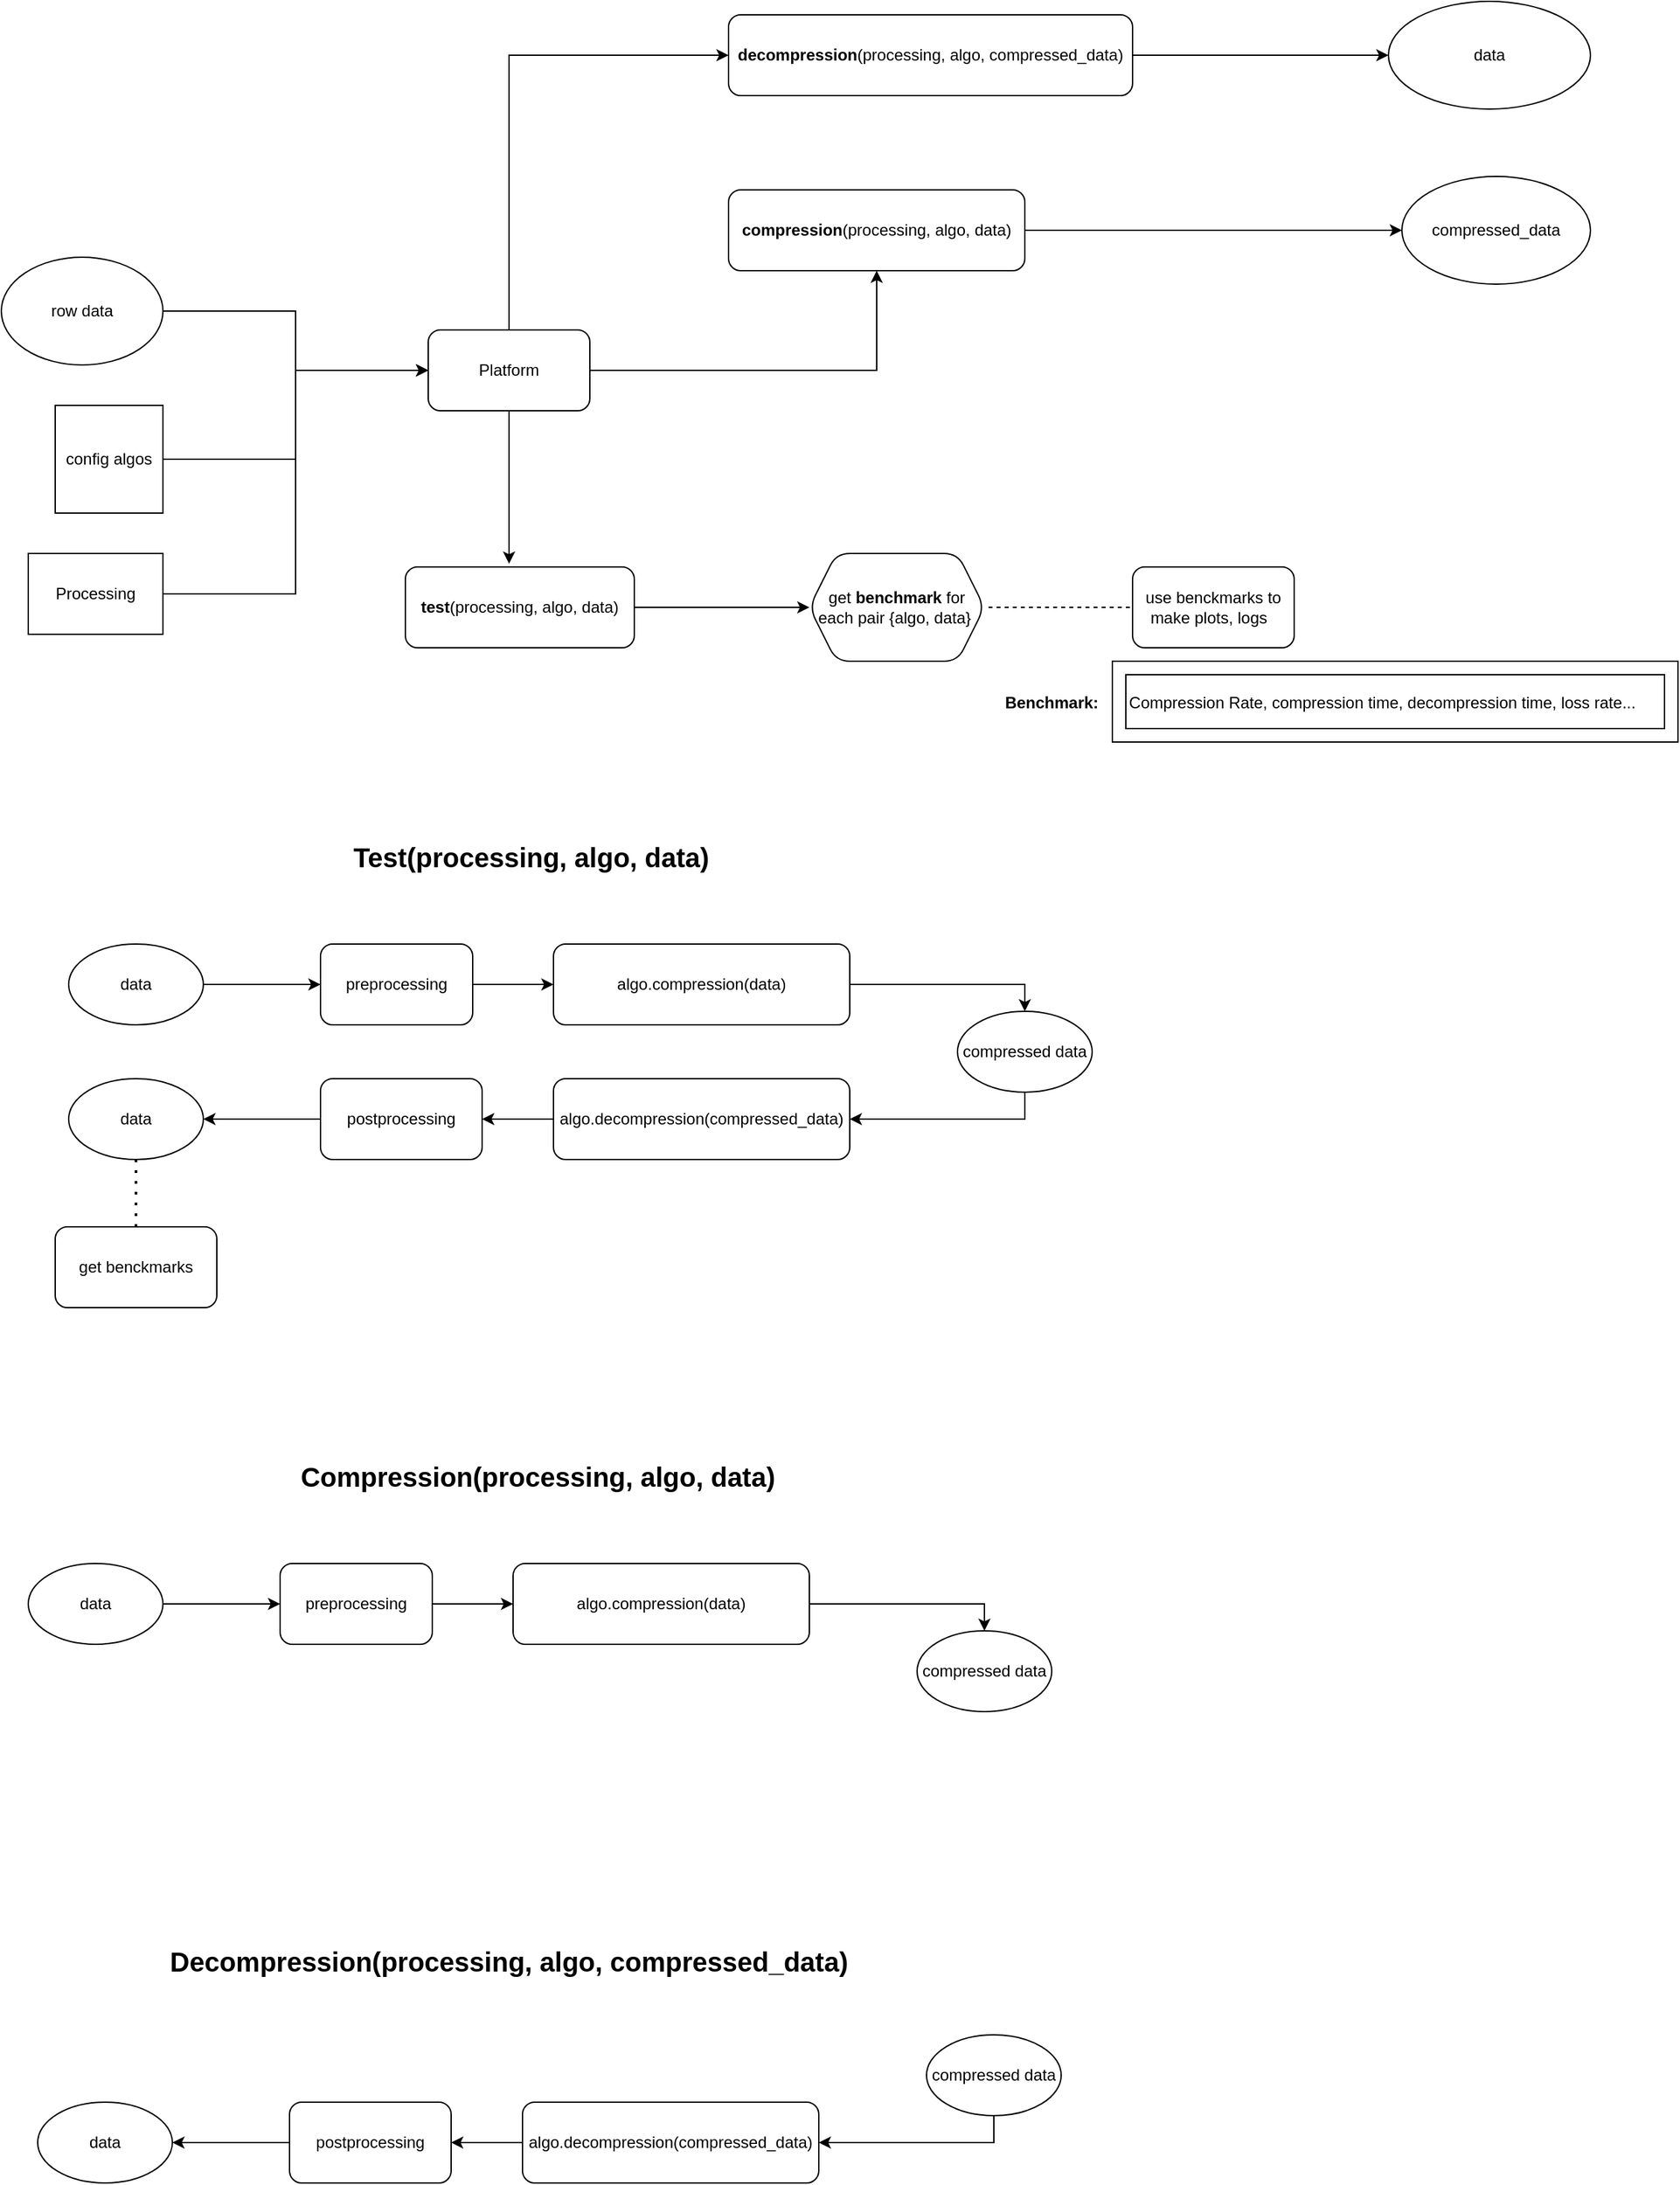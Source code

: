 <mxfile version="21.5.2" type="github">
  <diagram id="UDz6CcKp5vvzcTjrNr50" name="Page-1">
    <mxGraphModel dx="1105" dy="1738" grid="1" gridSize="10" guides="1" tooltips="1" connect="1" arrows="1" fold="1" page="1" pageScale="1" pageWidth="827" pageHeight="1169" math="0" shadow="0">
      <root>
        <mxCell id="0" />
        <mxCell id="1" parent="0" />
        <mxCell id="F3K8eyjBg7AJ-sS8ZIL0-3" style="edgeStyle=orthogonalEdgeStyle;rounded=0;orthogonalLoop=1;jettySize=auto;html=1;exitX=0.5;exitY=1;exitDx=0;exitDy=0;entryX=0.453;entryY=-0.04;entryDx=0;entryDy=0;entryPerimeter=0;" parent="1" source="F3K8eyjBg7AJ-sS8ZIL0-1" target="ZPh97H9B8s04hcJ3Fn8W-2" edge="1">
          <mxGeometry relative="1" as="geometry">
            <mxPoint x="417" y="230.0" as="targetPoint" />
          </mxGeometry>
        </mxCell>
        <mxCell id="hTVvLyft6rMGYpKhxL-7-19" value="" style="edgeStyle=orthogonalEdgeStyle;rounded=0;orthogonalLoop=1;jettySize=auto;html=1;" edge="1" parent="1" source="F3K8eyjBg7AJ-sS8ZIL0-1" target="hTVvLyft6rMGYpKhxL-7-18">
          <mxGeometry relative="1" as="geometry" />
        </mxCell>
        <mxCell id="hTVvLyft6rMGYpKhxL-7-21" style="edgeStyle=orthogonalEdgeStyle;rounded=0;orthogonalLoop=1;jettySize=auto;html=1;exitX=0.5;exitY=0;exitDx=0;exitDy=0;entryX=0;entryY=0.5;entryDx=0;entryDy=0;" edge="1" parent="1" source="F3K8eyjBg7AJ-sS8ZIL0-1" target="hTVvLyft6rMGYpKhxL-7-20">
          <mxGeometry relative="1" as="geometry" />
        </mxCell>
        <mxCell id="F3K8eyjBg7AJ-sS8ZIL0-1" value="Platform" style="rounded=1;whiteSpace=wrap;html=1;" parent="1" vertex="1">
          <mxGeometry x="357" y="64" width="120" height="60" as="geometry" />
        </mxCell>
        <mxCell id="ZPh97H9B8s04hcJ3Fn8W-10" value="" style="edgeStyle=orthogonalEdgeStyle;rounded=0;orthogonalLoop=1;jettySize=auto;html=1;" parent="1" source="ZPh97H9B8s04hcJ3Fn8W-2" target="ZPh97H9B8s04hcJ3Fn8W-9" edge="1">
          <mxGeometry relative="1" as="geometry" />
        </mxCell>
        <mxCell id="ZPh97H9B8s04hcJ3Fn8W-2" value="&lt;b&gt;test&lt;/b&gt;(processing, algo, data)" style="whiteSpace=wrap;html=1;rounded=1;" parent="1" vertex="1">
          <mxGeometry x="340" y="240" width="170" height="60" as="geometry" />
        </mxCell>
        <mxCell id="ZPh97H9B8s04hcJ3Fn8W-7" style="edgeStyle=orthogonalEdgeStyle;rounded=0;orthogonalLoop=1;jettySize=auto;html=1;exitX=1;exitY=0.5;exitDx=0;exitDy=0;" parent="1" source="ZPh97H9B8s04hcJ3Fn8W-4" target="F3K8eyjBg7AJ-sS8ZIL0-1" edge="1">
          <mxGeometry relative="1" as="geometry" />
        </mxCell>
        <mxCell id="ZPh97H9B8s04hcJ3Fn8W-4" value="row data" style="ellipse;whiteSpace=wrap;html=1;" parent="1" vertex="1">
          <mxGeometry x="40" y="10" width="120" height="80" as="geometry" />
        </mxCell>
        <mxCell id="ZPh97H9B8s04hcJ3Fn8W-6" style="edgeStyle=orthogonalEdgeStyle;rounded=0;orthogonalLoop=1;jettySize=auto;html=1;exitX=1;exitY=0.5;exitDx=0;exitDy=0;entryX=0;entryY=0.5;entryDx=0;entryDy=0;" parent="1" source="ZPh97H9B8s04hcJ3Fn8W-5" target="F3K8eyjBg7AJ-sS8ZIL0-1" edge="1">
          <mxGeometry relative="1" as="geometry" />
        </mxCell>
        <mxCell id="ZPh97H9B8s04hcJ3Fn8W-5" value="config algos" style="whiteSpace=wrap;html=1;aspect=fixed;" parent="1" vertex="1">
          <mxGeometry x="80" y="120" width="80" height="80" as="geometry" />
        </mxCell>
        <mxCell id="ZPh97H9B8s04hcJ3Fn8W-9" value="get &lt;b&gt;benchmark&amp;nbsp;&lt;/b&gt;for each pair {algo, data}&amp;nbsp;" style="shape=hexagon;perimeter=hexagonPerimeter2;whiteSpace=wrap;html=1;fixedSize=1;rounded=1;" parent="1" vertex="1">
          <mxGeometry x="640" y="230" width="130" height="80" as="geometry" />
        </mxCell>
        <mxCell id="ZPh97H9B8s04hcJ3Fn8W-11" value="&lt;b&gt;Benchmark:&lt;/b&gt;" style="text;html=1;strokeColor=none;fillColor=none;align=center;verticalAlign=middle;whiteSpace=wrap;rounded=0;" parent="1" vertex="1">
          <mxGeometry x="770" y="326" width="100" height="30" as="geometry" />
        </mxCell>
        <mxCell id="ZPh97H9B8s04hcJ3Fn8W-12" value="" style="verticalLabelPosition=bottom;verticalAlign=top;html=1;shape=mxgraph.basic.frame;dx=10;" parent="1" vertex="1">
          <mxGeometry x="865" y="310" width="420" height="60" as="geometry" />
        </mxCell>
        <mxCell id="ZPh97H9B8s04hcJ3Fn8W-13" value="&amp;nbsp; &amp;nbsp;Compression Rate, compression time, decompression time, loss rate..." style="text;html=1;align=center;verticalAlign=middle;resizable=0;points=[];autosize=1;strokeColor=none;fillColor=none;" parent="1" vertex="1">
          <mxGeometry x="855" y="326" width="410" height="30" as="geometry" />
        </mxCell>
        <mxCell id="ZPh97H9B8s04hcJ3Fn8W-14" value="" style="endArrow=none;dashed=1;html=1;rounded=0;entryX=1;entryY=0.5;entryDx=0;entryDy=0;" parent="1" target="ZPh97H9B8s04hcJ3Fn8W-9" edge="1">
          <mxGeometry width="50" height="50" relative="1" as="geometry">
            <mxPoint x="890" y="270" as="sourcePoint" />
            <mxPoint x="740" y="260" as="targetPoint" />
          </mxGeometry>
        </mxCell>
        <mxCell id="ZPh97H9B8s04hcJ3Fn8W-16" value="use benckmarks to make plots, logs&amp;nbsp;&amp;nbsp;" style="rounded=1;whiteSpace=wrap;html=1;" parent="1" vertex="1">
          <mxGeometry x="880" y="240" width="120" height="60" as="geometry" />
        </mxCell>
        <mxCell id="ZPh97H9B8s04hcJ3Fn8W-21" value="" style="edgeStyle=orthogonalEdgeStyle;rounded=0;orthogonalLoop=1;jettySize=auto;html=1;entryX=0.5;entryY=0;entryDx=0;entryDy=0;" parent="1" source="ZPh97H9B8s04hcJ3Fn8W-19" target="hTVvLyft6rMGYpKhxL-7-10" edge="1">
          <mxGeometry relative="1" as="geometry">
            <mxPoint x="820" y="570.0" as="targetPoint" />
          </mxGeometry>
        </mxCell>
        <mxCell id="ZPh97H9B8s04hcJ3Fn8W-19" value="algo.compression(data)" style="rounded=1;whiteSpace=wrap;html=1;" parent="1" vertex="1">
          <mxGeometry x="450" y="520" width="220" height="60" as="geometry" />
        </mxCell>
        <mxCell id="hTVvLyft6rMGYpKhxL-7-7" value="" style="edgeStyle=orthogonalEdgeStyle;rounded=0;orthogonalLoop=1;jettySize=auto;html=1;" edge="1" parent="1" source="ZPh97H9B8s04hcJ3Fn8W-22" target="hTVvLyft6rMGYpKhxL-7-5">
          <mxGeometry relative="1" as="geometry" />
        </mxCell>
        <mxCell id="ZPh97H9B8s04hcJ3Fn8W-22" value="algo.decompression(compressed_data)" style="whiteSpace=wrap;html=1;rounded=1;" parent="1" vertex="1">
          <mxGeometry x="450" y="620" width="220" height="60" as="geometry" />
        </mxCell>
        <mxCell id="hTVvLyft6rMGYpKhxL-7-4" value="" style="edgeStyle=orthogonalEdgeStyle;rounded=0;orthogonalLoop=1;jettySize=auto;html=1;" edge="1" parent="1" source="hTVvLyft6rMGYpKhxL-7-1" target="hTVvLyft6rMGYpKhxL-7-2">
          <mxGeometry relative="1" as="geometry" />
        </mxCell>
        <mxCell id="hTVvLyft6rMGYpKhxL-7-1" value="data" style="ellipse;whiteSpace=wrap;html=1;" vertex="1" parent="1">
          <mxGeometry x="90" y="520" width="100" height="60" as="geometry" />
        </mxCell>
        <mxCell id="hTVvLyft6rMGYpKhxL-7-3" value="" style="edgeStyle=orthogonalEdgeStyle;rounded=0;orthogonalLoop=1;jettySize=auto;html=1;" edge="1" parent="1" source="hTVvLyft6rMGYpKhxL-7-2" target="ZPh97H9B8s04hcJ3Fn8W-19">
          <mxGeometry relative="1" as="geometry" />
        </mxCell>
        <mxCell id="hTVvLyft6rMGYpKhxL-7-2" value="preprocessing" style="rounded=1;whiteSpace=wrap;html=1;" vertex="1" parent="1">
          <mxGeometry x="277" y="520" width="113" height="60" as="geometry" />
        </mxCell>
        <mxCell id="hTVvLyft6rMGYpKhxL-7-6" value="" style="edgeStyle=orthogonalEdgeStyle;rounded=0;orthogonalLoop=1;jettySize=auto;html=1;" edge="1" parent="1" source="hTVvLyft6rMGYpKhxL-7-5">
          <mxGeometry relative="1" as="geometry">
            <mxPoint x="190" y="650.0" as="targetPoint" />
          </mxGeometry>
        </mxCell>
        <mxCell id="hTVvLyft6rMGYpKhxL-7-5" value="postprocessing" style="rounded=1;whiteSpace=wrap;html=1;" vertex="1" parent="1">
          <mxGeometry x="277" y="620" width="120" height="60" as="geometry" />
        </mxCell>
        <mxCell id="hTVvLyft6rMGYpKhxL-7-9" value="data" style="ellipse;whiteSpace=wrap;html=1;" vertex="1" parent="1">
          <mxGeometry x="90" y="620" width="100" height="60" as="geometry" />
        </mxCell>
        <mxCell id="hTVvLyft6rMGYpKhxL-7-11" style="edgeStyle=orthogonalEdgeStyle;rounded=0;orthogonalLoop=1;jettySize=auto;html=1;exitX=0.5;exitY=1;exitDx=0;exitDy=0;entryX=1;entryY=0.5;entryDx=0;entryDy=0;" edge="1" parent="1" source="hTVvLyft6rMGYpKhxL-7-10" target="ZPh97H9B8s04hcJ3Fn8W-22">
          <mxGeometry relative="1" as="geometry" />
        </mxCell>
        <mxCell id="hTVvLyft6rMGYpKhxL-7-10" value="compressed data" style="ellipse;whiteSpace=wrap;html=1;" vertex="1" parent="1">
          <mxGeometry x="750" y="570" width="100" height="60" as="geometry" />
        </mxCell>
        <mxCell id="hTVvLyft6rMGYpKhxL-7-13" value="&lt;b&gt;&lt;font style=&quot;font-size: 20px;&quot;&gt;Test(processing, algo, data)&lt;/font&gt;&lt;/b&gt;" style="text;html=1;strokeColor=none;fillColor=none;align=center;verticalAlign=middle;whiteSpace=wrap;rounded=0;" vertex="1" parent="1">
          <mxGeometry x="277" y="420" width="313" height="70" as="geometry" />
        </mxCell>
        <mxCell id="hTVvLyft6rMGYpKhxL-7-14" value="" style="endArrow=none;dashed=1;html=1;dashPattern=1 3;strokeWidth=2;rounded=0;entryX=0.5;entryY=1;entryDx=0;entryDy=0;exitX=0.5;exitY=0;exitDx=0;exitDy=0;" edge="1" parent="1" source="hTVvLyft6rMGYpKhxL-7-15" target="hTVvLyft6rMGYpKhxL-7-9">
          <mxGeometry width="50" height="50" relative="1" as="geometry">
            <mxPoint x="140" y="750" as="sourcePoint" />
            <mxPoint x="180" y="700" as="targetPoint" />
          </mxGeometry>
        </mxCell>
        <mxCell id="hTVvLyft6rMGYpKhxL-7-15" value="get benckmarks" style="rounded=1;whiteSpace=wrap;html=1;" vertex="1" parent="1">
          <mxGeometry x="80" y="730" width="120" height="60" as="geometry" />
        </mxCell>
        <mxCell id="hTVvLyft6rMGYpKhxL-7-17" style="edgeStyle=orthogonalEdgeStyle;rounded=0;orthogonalLoop=1;jettySize=auto;html=1;entryX=0;entryY=0.5;entryDx=0;entryDy=0;" edge="1" parent="1" source="hTVvLyft6rMGYpKhxL-7-16" target="F3K8eyjBg7AJ-sS8ZIL0-1">
          <mxGeometry relative="1" as="geometry" />
        </mxCell>
        <mxCell id="hTVvLyft6rMGYpKhxL-7-16" value="Processing" style="rounded=0;whiteSpace=wrap;html=1;" vertex="1" parent="1">
          <mxGeometry x="60" y="230" width="100" height="60" as="geometry" />
        </mxCell>
        <mxCell id="hTVvLyft6rMGYpKhxL-7-48" value="" style="edgeStyle=orthogonalEdgeStyle;rounded=0;orthogonalLoop=1;jettySize=auto;html=1;" edge="1" parent="1" source="hTVvLyft6rMGYpKhxL-7-18" target="hTVvLyft6rMGYpKhxL-7-47">
          <mxGeometry relative="1" as="geometry" />
        </mxCell>
        <mxCell id="hTVvLyft6rMGYpKhxL-7-18" value="&lt;b&gt;compression&lt;/b&gt;(processing, algo, data)" style="rounded=1;whiteSpace=wrap;html=1;" vertex="1" parent="1">
          <mxGeometry x="580" y="-40" width="220" height="60" as="geometry" />
        </mxCell>
        <mxCell id="hTVvLyft6rMGYpKhxL-7-46" value="" style="edgeStyle=orthogonalEdgeStyle;rounded=0;orthogonalLoop=1;jettySize=auto;html=1;" edge="1" parent="1" source="hTVvLyft6rMGYpKhxL-7-20" target="hTVvLyft6rMGYpKhxL-7-45">
          <mxGeometry relative="1" as="geometry" />
        </mxCell>
        <mxCell id="hTVvLyft6rMGYpKhxL-7-20" value="&lt;b style=&quot;border-color: var(--border-color);&quot;&gt;decompression&lt;/b&gt;(processing, algo, compressed_data)" style="rounded=1;whiteSpace=wrap;html=1;" vertex="1" parent="1">
          <mxGeometry x="580" y="-170" width="300" height="60" as="geometry" />
        </mxCell>
        <mxCell id="hTVvLyft6rMGYpKhxL-7-22" value="" style="edgeStyle=orthogonalEdgeStyle;rounded=0;orthogonalLoop=1;jettySize=auto;html=1;entryX=0.5;entryY=0;entryDx=0;entryDy=0;" edge="1" parent="1" source="hTVvLyft6rMGYpKhxL-7-23" target="hTVvLyft6rMGYpKhxL-7-28">
          <mxGeometry relative="1" as="geometry">
            <mxPoint x="790" y="1030" as="targetPoint" />
          </mxGeometry>
        </mxCell>
        <mxCell id="hTVvLyft6rMGYpKhxL-7-23" value="algo.compression(data)" style="rounded=1;whiteSpace=wrap;html=1;" vertex="1" parent="1">
          <mxGeometry x="420" y="980" width="220" height="60" as="geometry" />
        </mxCell>
        <mxCell id="hTVvLyft6rMGYpKhxL-7-24" value="" style="edgeStyle=orthogonalEdgeStyle;rounded=0;orthogonalLoop=1;jettySize=auto;html=1;" edge="1" parent="1" source="hTVvLyft6rMGYpKhxL-7-25" target="hTVvLyft6rMGYpKhxL-7-27">
          <mxGeometry relative="1" as="geometry" />
        </mxCell>
        <mxCell id="hTVvLyft6rMGYpKhxL-7-25" value="data" style="ellipse;whiteSpace=wrap;html=1;" vertex="1" parent="1">
          <mxGeometry x="60" y="980" width="100" height="60" as="geometry" />
        </mxCell>
        <mxCell id="hTVvLyft6rMGYpKhxL-7-26" value="" style="edgeStyle=orthogonalEdgeStyle;rounded=0;orthogonalLoop=1;jettySize=auto;html=1;" edge="1" parent="1" source="hTVvLyft6rMGYpKhxL-7-27" target="hTVvLyft6rMGYpKhxL-7-23">
          <mxGeometry relative="1" as="geometry" />
        </mxCell>
        <mxCell id="hTVvLyft6rMGYpKhxL-7-27" value="preprocessing" style="rounded=1;whiteSpace=wrap;html=1;" vertex="1" parent="1">
          <mxGeometry x="247" y="980" width="113" height="60" as="geometry" />
        </mxCell>
        <mxCell id="hTVvLyft6rMGYpKhxL-7-28" value="compressed data" style="ellipse;whiteSpace=wrap;html=1;" vertex="1" parent="1">
          <mxGeometry x="720" y="1030" width="100" height="60" as="geometry" />
        </mxCell>
        <mxCell id="hTVvLyft6rMGYpKhxL-7-29" value="&lt;b&gt;&lt;font style=&quot;font-size: 20px;&quot;&gt;Compression(processing, algo, data)&lt;/font&gt;&lt;/b&gt;" style="text;html=1;strokeColor=none;fillColor=none;align=center;verticalAlign=middle;whiteSpace=wrap;rounded=0;" vertex="1" parent="1">
          <mxGeometry x="247" y="880" width="383" height="70" as="geometry" />
        </mxCell>
        <mxCell id="hTVvLyft6rMGYpKhxL-7-30" value="" style="edgeStyle=orthogonalEdgeStyle;rounded=0;orthogonalLoop=1;jettySize=auto;html=1;" edge="1" parent="1" source="hTVvLyft6rMGYpKhxL-7-31" target="hTVvLyft6rMGYpKhxL-7-33">
          <mxGeometry relative="1" as="geometry" />
        </mxCell>
        <mxCell id="hTVvLyft6rMGYpKhxL-7-31" value="algo.decompression(compressed_data)" style="whiteSpace=wrap;html=1;rounded=1;" vertex="1" parent="1">
          <mxGeometry x="427" y="1380" width="220" height="60" as="geometry" />
        </mxCell>
        <mxCell id="hTVvLyft6rMGYpKhxL-7-32" value="" style="edgeStyle=orthogonalEdgeStyle;rounded=0;orthogonalLoop=1;jettySize=auto;html=1;" edge="1" parent="1" source="hTVvLyft6rMGYpKhxL-7-33">
          <mxGeometry relative="1" as="geometry">
            <mxPoint x="167" y="1410" as="targetPoint" />
          </mxGeometry>
        </mxCell>
        <mxCell id="hTVvLyft6rMGYpKhxL-7-33" value="postprocessing" style="rounded=1;whiteSpace=wrap;html=1;" vertex="1" parent="1">
          <mxGeometry x="254" y="1380" width="120" height="60" as="geometry" />
        </mxCell>
        <mxCell id="hTVvLyft6rMGYpKhxL-7-34" value="data" style="ellipse;whiteSpace=wrap;html=1;" vertex="1" parent="1">
          <mxGeometry x="67" y="1380" width="100" height="60" as="geometry" />
        </mxCell>
        <mxCell id="hTVvLyft6rMGYpKhxL-7-35" style="edgeStyle=orthogonalEdgeStyle;rounded=0;orthogonalLoop=1;jettySize=auto;html=1;exitX=0.5;exitY=1;exitDx=0;exitDy=0;entryX=1;entryY=0.5;entryDx=0;entryDy=0;" edge="1" parent="1" source="hTVvLyft6rMGYpKhxL-7-36" target="hTVvLyft6rMGYpKhxL-7-31">
          <mxGeometry relative="1" as="geometry" />
        </mxCell>
        <mxCell id="hTVvLyft6rMGYpKhxL-7-36" value="compressed data" style="ellipse;whiteSpace=wrap;html=1;" vertex="1" parent="1">
          <mxGeometry x="727" y="1330" width="100" height="60" as="geometry" />
        </mxCell>
        <mxCell id="hTVvLyft6rMGYpKhxL-7-44" value="&lt;b&gt;&lt;font style=&quot;font-size: 20px;&quot;&gt;Decompression(processing, algo, compressed_data)&lt;/font&gt;&lt;/b&gt;" style="text;html=1;strokeColor=none;fillColor=none;align=center;verticalAlign=middle;whiteSpace=wrap;rounded=0;" vertex="1" parent="1">
          <mxGeometry x="152.25" y="1240" width="529.5" height="70" as="geometry" />
        </mxCell>
        <mxCell id="hTVvLyft6rMGYpKhxL-7-45" value="data" style="ellipse;whiteSpace=wrap;html=1;rounded=1;" vertex="1" parent="1">
          <mxGeometry x="1070" y="-180" width="150" height="80" as="geometry" />
        </mxCell>
        <mxCell id="hTVvLyft6rMGYpKhxL-7-47" value="compressed_data" style="ellipse;whiteSpace=wrap;html=1;rounded=1;" vertex="1" parent="1">
          <mxGeometry x="1080" y="-50" width="140" height="80" as="geometry" />
        </mxCell>
      </root>
    </mxGraphModel>
  </diagram>
</mxfile>
